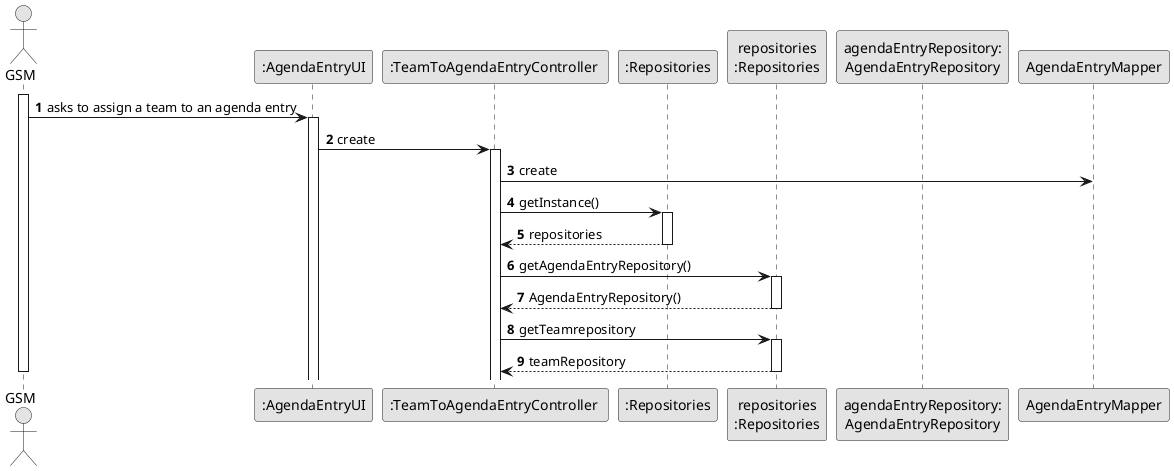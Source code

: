 @startuml
skinparam monochrome true
skinparam packageStyle rectangle
skinparam shadowing false

autonumber

actor "GSM" as GSM
participant ":AgendaEntryUI" as ui
participant ":TeamToAgendaEntryController " as ctrl
participant ":Repositories" as RepositorySingleton
participant "repositories\n:Repositories" as plat
participant "agendaEntryRepository:\nAgendaEntryRepository" as agendaRepo
participant "AgendaEntryMapper" as agendaMapper

activate GSM

GSM -> ui : asks to assign a team to an agenda entry
activate ui

ui -> ctrl : create
activate ctrl

ctrl -> agendaMapper : create

ctrl -> RepositorySingleton : getInstance()
activate RepositorySingleton
RepositorySingleton --> ctrl: repositories
deactivate RepositorySingleton

ctrl -> plat : getAgendaEntryRepository()
activate plat
plat --> ctrl: AgendaEntryRepository()
deactivate plat

ctrl -> plat: getTeamrepository
activate plat
plat--> ctrl: teamRepository
deactivate plat

deactivate GSM

@enduml
